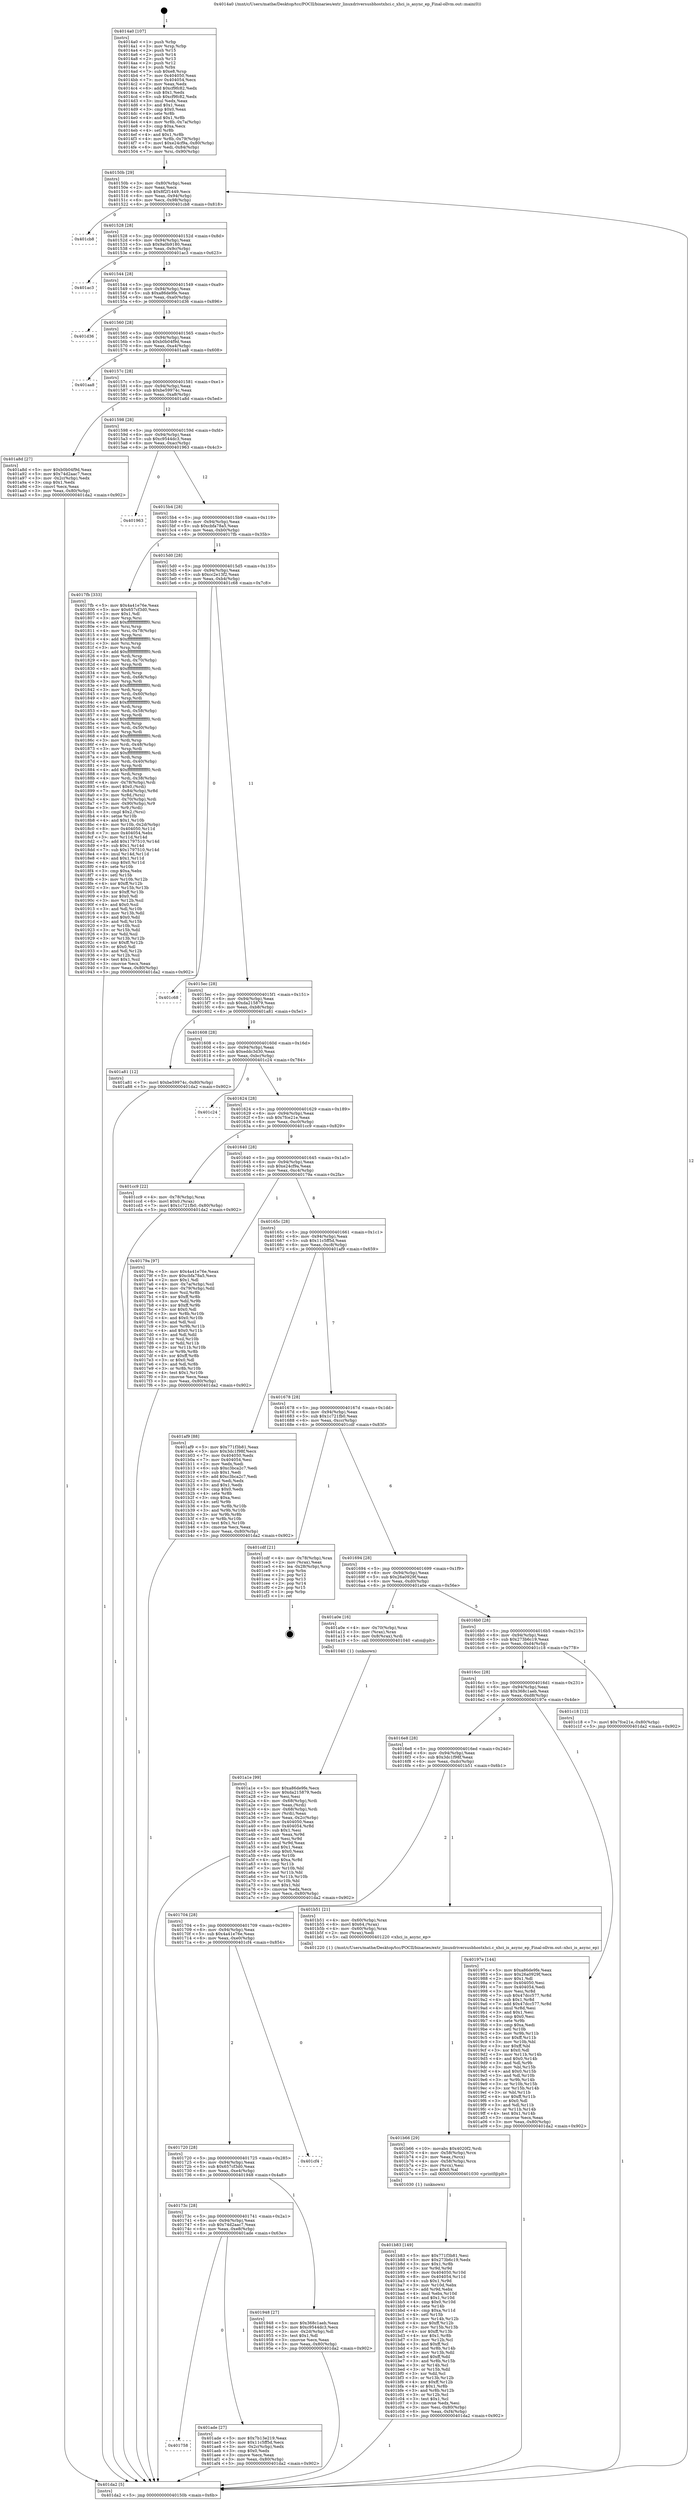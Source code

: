digraph "0x4014a0" {
  label = "0x4014a0 (/mnt/c/Users/mathe/Desktop/tcc/POCII/binaries/extr_linuxdriversusbhostxhci.c_xhci_is_async_ep_Final-ollvm.out::main(0))"
  labelloc = "t"
  node[shape=record]

  Entry [label="",width=0.3,height=0.3,shape=circle,fillcolor=black,style=filled]
  "0x40150b" [label="{
     0x40150b [29]\l
     | [instrs]\l
     &nbsp;&nbsp;0x40150b \<+3\>: mov -0x80(%rbp),%eax\l
     &nbsp;&nbsp;0x40150e \<+2\>: mov %eax,%ecx\l
     &nbsp;&nbsp;0x401510 \<+6\>: sub $0x8f2f1449,%ecx\l
     &nbsp;&nbsp;0x401516 \<+6\>: mov %eax,-0x94(%rbp)\l
     &nbsp;&nbsp;0x40151c \<+6\>: mov %ecx,-0x98(%rbp)\l
     &nbsp;&nbsp;0x401522 \<+6\>: je 0000000000401cb8 \<main+0x818\>\l
  }"]
  "0x401cb8" [label="{
     0x401cb8\l
  }", style=dashed]
  "0x401528" [label="{
     0x401528 [28]\l
     | [instrs]\l
     &nbsp;&nbsp;0x401528 \<+5\>: jmp 000000000040152d \<main+0x8d\>\l
     &nbsp;&nbsp;0x40152d \<+6\>: mov -0x94(%rbp),%eax\l
     &nbsp;&nbsp;0x401533 \<+5\>: sub $0x9a0b9180,%eax\l
     &nbsp;&nbsp;0x401538 \<+6\>: mov %eax,-0x9c(%rbp)\l
     &nbsp;&nbsp;0x40153e \<+6\>: je 0000000000401ac3 \<main+0x623\>\l
  }"]
  Exit [label="",width=0.3,height=0.3,shape=circle,fillcolor=black,style=filled,peripheries=2]
  "0x401ac3" [label="{
     0x401ac3\l
  }", style=dashed]
  "0x401544" [label="{
     0x401544 [28]\l
     | [instrs]\l
     &nbsp;&nbsp;0x401544 \<+5\>: jmp 0000000000401549 \<main+0xa9\>\l
     &nbsp;&nbsp;0x401549 \<+6\>: mov -0x94(%rbp),%eax\l
     &nbsp;&nbsp;0x40154f \<+5\>: sub $0xa86de9fe,%eax\l
     &nbsp;&nbsp;0x401554 \<+6\>: mov %eax,-0xa0(%rbp)\l
     &nbsp;&nbsp;0x40155a \<+6\>: je 0000000000401d36 \<main+0x896\>\l
  }"]
  "0x401b83" [label="{
     0x401b83 [149]\l
     | [instrs]\l
     &nbsp;&nbsp;0x401b83 \<+5\>: mov $0x771f3b81,%esi\l
     &nbsp;&nbsp;0x401b88 \<+5\>: mov $0x273b6c19,%edx\l
     &nbsp;&nbsp;0x401b8d \<+3\>: mov $0x1,%r8b\l
     &nbsp;&nbsp;0x401b90 \<+3\>: xor %r9d,%r9d\l
     &nbsp;&nbsp;0x401b93 \<+8\>: mov 0x404050,%r10d\l
     &nbsp;&nbsp;0x401b9b \<+8\>: mov 0x404054,%r11d\l
     &nbsp;&nbsp;0x401ba3 \<+4\>: sub $0x1,%r9d\l
     &nbsp;&nbsp;0x401ba7 \<+3\>: mov %r10d,%ebx\l
     &nbsp;&nbsp;0x401baa \<+3\>: add %r9d,%ebx\l
     &nbsp;&nbsp;0x401bad \<+4\>: imul %ebx,%r10d\l
     &nbsp;&nbsp;0x401bb1 \<+4\>: and $0x1,%r10d\l
     &nbsp;&nbsp;0x401bb5 \<+4\>: cmp $0x0,%r10d\l
     &nbsp;&nbsp;0x401bb9 \<+4\>: sete %r14b\l
     &nbsp;&nbsp;0x401bbd \<+4\>: cmp $0xa,%r11d\l
     &nbsp;&nbsp;0x401bc1 \<+4\>: setl %r15b\l
     &nbsp;&nbsp;0x401bc5 \<+3\>: mov %r14b,%r12b\l
     &nbsp;&nbsp;0x401bc8 \<+4\>: xor $0xff,%r12b\l
     &nbsp;&nbsp;0x401bcc \<+3\>: mov %r15b,%r13b\l
     &nbsp;&nbsp;0x401bcf \<+4\>: xor $0xff,%r13b\l
     &nbsp;&nbsp;0x401bd3 \<+4\>: xor $0x1,%r8b\l
     &nbsp;&nbsp;0x401bd7 \<+3\>: mov %r12b,%cl\l
     &nbsp;&nbsp;0x401bda \<+3\>: and $0xff,%cl\l
     &nbsp;&nbsp;0x401bdd \<+3\>: and %r8b,%r14b\l
     &nbsp;&nbsp;0x401be0 \<+3\>: mov %r13b,%dil\l
     &nbsp;&nbsp;0x401be3 \<+4\>: and $0xff,%dil\l
     &nbsp;&nbsp;0x401be7 \<+3\>: and %r8b,%r15b\l
     &nbsp;&nbsp;0x401bea \<+3\>: or %r14b,%cl\l
     &nbsp;&nbsp;0x401bed \<+3\>: or %r15b,%dil\l
     &nbsp;&nbsp;0x401bf0 \<+3\>: xor %dil,%cl\l
     &nbsp;&nbsp;0x401bf3 \<+3\>: or %r13b,%r12b\l
     &nbsp;&nbsp;0x401bf6 \<+4\>: xor $0xff,%r12b\l
     &nbsp;&nbsp;0x401bfa \<+4\>: or $0x1,%r8b\l
     &nbsp;&nbsp;0x401bfe \<+3\>: and %r8b,%r12b\l
     &nbsp;&nbsp;0x401c01 \<+3\>: or %r12b,%cl\l
     &nbsp;&nbsp;0x401c04 \<+3\>: test $0x1,%cl\l
     &nbsp;&nbsp;0x401c07 \<+3\>: cmovne %edx,%esi\l
     &nbsp;&nbsp;0x401c0a \<+3\>: mov %esi,-0x80(%rbp)\l
     &nbsp;&nbsp;0x401c0d \<+6\>: mov %eax,-0xf4(%rbp)\l
     &nbsp;&nbsp;0x401c13 \<+5\>: jmp 0000000000401da2 \<main+0x902\>\l
  }"]
  "0x401d36" [label="{
     0x401d36\l
  }", style=dashed]
  "0x401560" [label="{
     0x401560 [28]\l
     | [instrs]\l
     &nbsp;&nbsp;0x401560 \<+5\>: jmp 0000000000401565 \<main+0xc5\>\l
     &nbsp;&nbsp;0x401565 \<+6\>: mov -0x94(%rbp),%eax\l
     &nbsp;&nbsp;0x40156b \<+5\>: sub $0xb0b04f9d,%eax\l
     &nbsp;&nbsp;0x401570 \<+6\>: mov %eax,-0xa4(%rbp)\l
     &nbsp;&nbsp;0x401576 \<+6\>: je 0000000000401aa8 \<main+0x608\>\l
  }"]
  "0x401b66" [label="{
     0x401b66 [29]\l
     | [instrs]\l
     &nbsp;&nbsp;0x401b66 \<+10\>: movabs $0x4020f2,%rdi\l
     &nbsp;&nbsp;0x401b70 \<+4\>: mov -0x58(%rbp),%rcx\l
     &nbsp;&nbsp;0x401b74 \<+2\>: mov %eax,(%rcx)\l
     &nbsp;&nbsp;0x401b76 \<+4\>: mov -0x58(%rbp),%rcx\l
     &nbsp;&nbsp;0x401b7a \<+2\>: mov (%rcx),%esi\l
     &nbsp;&nbsp;0x401b7c \<+2\>: mov $0x0,%al\l
     &nbsp;&nbsp;0x401b7e \<+5\>: call 0000000000401030 \<printf@plt\>\l
     | [calls]\l
     &nbsp;&nbsp;0x401030 \{1\} (unknown)\l
  }"]
  "0x401aa8" [label="{
     0x401aa8\l
  }", style=dashed]
  "0x40157c" [label="{
     0x40157c [28]\l
     | [instrs]\l
     &nbsp;&nbsp;0x40157c \<+5\>: jmp 0000000000401581 \<main+0xe1\>\l
     &nbsp;&nbsp;0x401581 \<+6\>: mov -0x94(%rbp),%eax\l
     &nbsp;&nbsp;0x401587 \<+5\>: sub $0xbe59974c,%eax\l
     &nbsp;&nbsp;0x40158c \<+6\>: mov %eax,-0xa8(%rbp)\l
     &nbsp;&nbsp;0x401592 \<+6\>: je 0000000000401a8d \<main+0x5ed\>\l
  }"]
  "0x401758" [label="{
     0x401758\l
  }", style=dashed]
  "0x401a8d" [label="{
     0x401a8d [27]\l
     | [instrs]\l
     &nbsp;&nbsp;0x401a8d \<+5\>: mov $0xb0b04f9d,%eax\l
     &nbsp;&nbsp;0x401a92 \<+5\>: mov $0x74d2aac7,%ecx\l
     &nbsp;&nbsp;0x401a97 \<+3\>: mov -0x2c(%rbp),%edx\l
     &nbsp;&nbsp;0x401a9a \<+3\>: cmp $0x1,%edx\l
     &nbsp;&nbsp;0x401a9d \<+3\>: cmovl %ecx,%eax\l
     &nbsp;&nbsp;0x401aa0 \<+3\>: mov %eax,-0x80(%rbp)\l
     &nbsp;&nbsp;0x401aa3 \<+5\>: jmp 0000000000401da2 \<main+0x902\>\l
  }"]
  "0x401598" [label="{
     0x401598 [28]\l
     | [instrs]\l
     &nbsp;&nbsp;0x401598 \<+5\>: jmp 000000000040159d \<main+0xfd\>\l
     &nbsp;&nbsp;0x40159d \<+6\>: mov -0x94(%rbp),%eax\l
     &nbsp;&nbsp;0x4015a3 \<+5\>: sub $0xc9544dc3,%eax\l
     &nbsp;&nbsp;0x4015a8 \<+6\>: mov %eax,-0xac(%rbp)\l
     &nbsp;&nbsp;0x4015ae \<+6\>: je 0000000000401963 \<main+0x4c3\>\l
  }"]
  "0x401ade" [label="{
     0x401ade [27]\l
     | [instrs]\l
     &nbsp;&nbsp;0x401ade \<+5\>: mov $0x7b13e219,%eax\l
     &nbsp;&nbsp;0x401ae3 \<+5\>: mov $0x11c5ff5d,%ecx\l
     &nbsp;&nbsp;0x401ae8 \<+3\>: mov -0x2c(%rbp),%edx\l
     &nbsp;&nbsp;0x401aeb \<+3\>: cmp $0x0,%edx\l
     &nbsp;&nbsp;0x401aee \<+3\>: cmove %ecx,%eax\l
     &nbsp;&nbsp;0x401af1 \<+3\>: mov %eax,-0x80(%rbp)\l
     &nbsp;&nbsp;0x401af4 \<+5\>: jmp 0000000000401da2 \<main+0x902\>\l
  }"]
  "0x401963" [label="{
     0x401963\l
  }", style=dashed]
  "0x4015b4" [label="{
     0x4015b4 [28]\l
     | [instrs]\l
     &nbsp;&nbsp;0x4015b4 \<+5\>: jmp 00000000004015b9 \<main+0x119\>\l
     &nbsp;&nbsp;0x4015b9 \<+6\>: mov -0x94(%rbp),%eax\l
     &nbsp;&nbsp;0x4015bf \<+5\>: sub $0xcbfa78a5,%eax\l
     &nbsp;&nbsp;0x4015c4 \<+6\>: mov %eax,-0xb0(%rbp)\l
     &nbsp;&nbsp;0x4015ca \<+6\>: je 00000000004017fb \<main+0x35b\>\l
  }"]
  "0x401a1e" [label="{
     0x401a1e [99]\l
     | [instrs]\l
     &nbsp;&nbsp;0x401a1e \<+5\>: mov $0xa86de9fe,%ecx\l
     &nbsp;&nbsp;0x401a23 \<+5\>: mov $0xda215879,%edx\l
     &nbsp;&nbsp;0x401a28 \<+2\>: xor %esi,%esi\l
     &nbsp;&nbsp;0x401a2a \<+4\>: mov -0x68(%rbp),%rdi\l
     &nbsp;&nbsp;0x401a2e \<+2\>: mov %eax,(%rdi)\l
     &nbsp;&nbsp;0x401a30 \<+4\>: mov -0x68(%rbp),%rdi\l
     &nbsp;&nbsp;0x401a34 \<+2\>: mov (%rdi),%eax\l
     &nbsp;&nbsp;0x401a36 \<+3\>: mov %eax,-0x2c(%rbp)\l
     &nbsp;&nbsp;0x401a39 \<+7\>: mov 0x404050,%eax\l
     &nbsp;&nbsp;0x401a40 \<+8\>: mov 0x404054,%r8d\l
     &nbsp;&nbsp;0x401a48 \<+3\>: sub $0x1,%esi\l
     &nbsp;&nbsp;0x401a4b \<+3\>: mov %eax,%r9d\l
     &nbsp;&nbsp;0x401a4e \<+3\>: add %esi,%r9d\l
     &nbsp;&nbsp;0x401a51 \<+4\>: imul %r9d,%eax\l
     &nbsp;&nbsp;0x401a55 \<+3\>: and $0x1,%eax\l
     &nbsp;&nbsp;0x401a58 \<+3\>: cmp $0x0,%eax\l
     &nbsp;&nbsp;0x401a5b \<+4\>: sete %r10b\l
     &nbsp;&nbsp;0x401a5f \<+4\>: cmp $0xa,%r8d\l
     &nbsp;&nbsp;0x401a63 \<+4\>: setl %r11b\l
     &nbsp;&nbsp;0x401a67 \<+3\>: mov %r10b,%bl\l
     &nbsp;&nbsp;0x401a6a \<+3\>: and %r11b,%bl\l
     &nbsp;&nbsp;0x401a6d \<+3\>: xor %r11b,%r10b\l
     &nbsp;&nbsp;0x401a70 \<+3\>: or %r10b,%bl\l
     &nbsp;&nbsp;0x401a73 \<+3\>: test $0x1,%bl\l
     &nbsp;&nbsp;0x401a76 \<+3\>: cmovne %edx,%ecx\l
     &nbsp;&nbsp;0x401a79 \<+3\>: mov %ecx,-0x80(%rbp)\l
     &nbsp;&nbsp;0x401a7c \<+5\>: jmp 0000000000401da2 \<main+0x902\>\l
  }"]
  "0x4017fb" [label="{
     0x4017fb [333]\l
     | [instrs]\l
     &nbsp;&nbsp;0x4017fb \<+5\>: mov $0x4a41e76e,%eax\l
     &nbsp;&nbsp;0x401800 \<+5\>: mov $0x657cf3d0,%ecx\l
     &nbsp;&nbsp;0x401805 \<+2\>: mov $0x1,%dl\l
     &nbsp;&nbsp;0x401807 \<+3\>: mov %rsp,%rsi\l
     &nbsp;&nbsp;0x40180a \<+4\>: add $0xfffffffffffffff0,%rsi\l
     &nbsp;&nbsp;0x40180e \<+3\>: mov %rsi,%rsp\l
     &nbsp;&nbsp;0x401811 \<+4\>: mov %rsi,-0x78(%rbp)\l
     &nbsp;&nbsp;0x401815 \<+3\>: mov %rsp,%rsi\l
     &nbsp;&nbsp;0x401818 \<+4\>: add $0xfffffffffffffff0,%rsi\l
     &nbsp;&nbsp;0x40181c \<+3\>: mov %rsi,%rsp\l
     &nbsp;&nbsp;0x40181f \<+3\>: mov %rsp,%rdi\l
     &nbsp;&nbsp;0x401822 \<+4\>: add $0xfffffffffffffff0,%rdi\l
     &nbsp;&nbsp;0x401826 \<+3\>: mov %rdi,%rsp\l
     &nbsp;&nbsp;0x401829 \<+4\>: mov %rdi,-0x70(%rbp)\l
     &nbsp;&nbsp;0x40182d \<+3\>: mov %rsp,%rdi\l
     &nbsp;&nbsp;0x401830 \<+4\>: add $0xfffffffffffffff0,%rdi\l
     &nbsp;&nbsp;0x401834 \<+3\>: mov %rdi,%rsp\l
     &nbsp;&nbsp;0x401837 \<+4\>: mov %rdi,-0x68(%rbp)\l
     &nbsp;&nbsp;0x40183b \<+3\>: mov %rsp,%rdi\l
     &nbsp;&nbsp;0x40183e \<+4\>: add $0xfffffffffffffff0,%rdi\l
     &nbsp;&nbsp;0x401842 \<+3\>: mov %rdi,%rsp\l
     &nbsp;&nbsp;0x401845 \<+4\>: mov %rdi,-0x60(%rbp)\l
     &nbsp;&nbsp;0x401849 \<+3\>: mov %rsp,%rdi\l
     &nbsp;&nbsp;0x40184c \<+4\>: add $0xfffffffffffffff0,%rdi\l
     &nbsp;&nbsp;0x401850 \<+3\>: mov %rdi,%rsp\l
     &nbsp;&nbsp;0x401853 \<+4\>: mov %rdi,-0x58(%rbp)\l
     &nbsp;&nbsp;0x401857 \<+3\>: mov %rsp,%rdi\l
     &nbsp;&nbsp;0x40185a \<+4\>: add $0xfffffffffffffff0,%rdi\l
     &nbsp;&nbsp;0x40185e \<+3\>: mov %rdi,%rsp\l
     &nbsp;&nbsp;0x401861 \<+4\>: mov %rdi,-0x50(%rbp)\l
     &nbsp;&nbsp;0x401865 \<+3\>: mov %rsp,%rdi\l
     &nbsp;&nbsp;0x401868 \<+4\>: add $0xfffffffffffffff0,%rdi\l
     &nbsp;&nbsp;0x40186c \<+3\>: mov %rdi,%rsp\l
     &nbsp;&nbsp;0x40186f \<+4\>: mov %rdi,-0x48(%rbp)\l
     &nbsp;&nbsp;0x401873 \<+3\>: mov %rsp,%rdi\l
     &nbsp;&nbsp;0x401876 \<+4\>: add $0xfffffffffffffff0,%rdi\l
     &nbsp;&nbsp;0x40187a \<+3\>: mov %rdi,%rsp\l
     &nbsp;&nbsp;0x40187d \<+4\>: mov %rdi,-0x40(%rbp)\l
     &nbsp;&nbsp;0x401881 \<+3\>: mov %rsp,%rdi\l
     &nbsp;&nbsp;0x401884 \<+4\>: add $0xfffffffffffffff0,%rdi\l
     &nbsp;&nbsp;0x401888 \<+3\>: mov %rdi,%rsp\l
     &nbsp;&nbsp;0x40188b \<+4\>: mov %rdi,-0x38(%rbp)\l
     &nbsp;&nbsp;0x40188f \<+4\>: mov -0x78(%rbp),%rdi\l
     &nbsp;&nbsp;0x401893 \<+6\>: movl $0x0,(%rdi)\l
     &nbsp;&nbsp;0x401899 \<+7\>: mov -0x84(%rbp),%r8d\l
     &nbsp;&nbsp;0x4018a0 \<+3\>: mov %r8d,(%rsi)\l
     &nbsp;&nbsp;0x4018a3 \<+4\>: mov -0x70(%rbp),%rdi\l
     &nbsp;&nbsp;0x4018a7 \<+7\>: mov -0x90(%rbp),%r9\l
     &nbsp;&nbsp;0x4018ae \<+3\>: mov %r9,(%rdi)\l
     &nbsp;&nbsp;0x4018b1 \<+3\>: cmpl $0x2,(%rsi)\l
     &nbsp;&nbsp;0x4018b4 \<+4\>: setne %r10b\l
     &nbsp;&nbsp;0x4018b8 \<+4\>: and $0x1,%r10b\l
     &nbsp;&nbsp;0x4018bc \<+4\>: mov %r10b,-0x2d(%rbp)\l
     &nbsp;&nbsp;0x4018c0 \<+8\>: mov 0x404050,%r11d\l
     &nbsp;&nbsp;0x4018c8 \<+7\>: mov 0x404054,%ebx\l
     &nbsp;&nbsp;0x4018cf \<+3\>: mov %r11d,%r14d\l
     &nbsp;&nbsp;0x4018d2 \<+7\>: add $0x1797510,%r14d\l
     &nbsp;&nbsp;0x4018d9 \<+4\>: sub $0x1,%r14d\l
     &nbsp;&nbsp;0x4018dd \<+7\>: sub $0x1797510,%r14d\l
     &nbsp;&nbsp;0x4018e4 \<+4\>: imul %r14d,%r11d\l
     &nbsp;&nbsp;0x4018e8 \<+4\>: and $0x1,%r11d\l
     &nbsp;&nbsp;0x4018ec \<+4\>: cmp $0x0,%r11d\l
     &nbsp;&nbsp;0x4018f0 \<+4\>: sete %r10b\l
     &nbsp;&nbsp;0x4018f4 \<+3\>: cmp $0xa,%ebx\l
     &nbsp;&nbsp;0x4018f7 \<+4\>: setl %r15b\l
     &nbsp;&nbsp;0x4018fb \<+3\>: mov %r10b,%r12b\l
     &nbsp;&nbsp;0x4018fe \<+4\>: xor $0xff,%r12b\l
     &nbsp;&nbsp;0x401902 \<+3\>: mov %r15b,%r13b\l
     &nbsp;&nbsp;0x401905 \<+4\>: xor $0xff,%r13b\l
     &nbsp;&nbsp;0x401909 \<+3\>: xor $0x0,%dl\l
     &nbsp;&nbsp;0x40190c \<+3\>: mov %r12b,%sil\l
     &nbsp;&nbsp;0x40190f \<+4\>: and $0x0,%sil\l
     &nbsp;&nbsp;0x401913 \<+3\>: and %dl,%r10b\l
     &nbsp;&nbsp;0x401916 \<+3\>: mov %r13b,%dil\l
     &nbsp;&nbsp;0x401919 \<+4\>: and $0x0,%dil\l
     &nbsp;&nbsp;0x40191d \<+3\>: and %dl,%r15b\l
     &nbsp;&nbsp;0x401920 \<+3\>: or %r10b,%sil\l
     &nbsp;&nbsp;0x401923 \<+3\>: or %r15b,%dil\l
     &nbsp;&nbsp;0x401926 \<+3\>: xor %dil,%sil\l
     &nbsp;&nbsp;0x401929 \<+3\>: or %r13b,%r12b\l
     &nbsp;&nbsp;0x40192c \<+4\>: xor $0xff,%r12b\l
     &nbsp;&nbsp;0x401930 \<+3\>: or $0x0,%dl\l
     &nbsp;&nbsp;0x401933 \<+3\>: and %dl,%r12b\l
     &nbsp;&nbsp;0x401936 \<+3\>: or %r12b,%sil\l
     &nbsp;&nbsp;0x401939 \<+4\>: test $0x1,%sil\l
     &nbsp;&nbsp;0x40193d \<+3\>: cmovne %ecx,%eax\l
     &nbsp;&nbsp;0x401940 \<+3\>: mov %eax,-0x80(%rbp)\l
     &nbsp;&nbsp;0x401943 \<+5\>: jmp 0000000000401da2 \<main+0x902\>\l
  }"]
  "0x4015d0" [label="{
     0x4015d0 [28]\l
     | [instrs]\l
     &nbsp;&nbsp;0x4015d0 \<+5\>: jmp 00000000004015d5 \<main+0x135\>\l
     &nbsp;&nbsp;0x4015d5 \<+6\>: mov -0x94(%rbp),%eax\l
     &nbsp;&nbsp;0x4015db \<+5\>: sub $0xcc2e13f2,%eax\l
     &nbsp;&nbsp;0x4015e0 \<+6\>: mov %eax,-0xb4(%rbp)\l
     &nbsp;&nbsp;0x4015e6 \<+6\>: je 0000000000401c68 \<main+0x7c8\>\l
  }"]
  "0x40173c" [label="{
     0x40173c [28]\l
     | [instrs]\l
     &nbsp;&nbsp;0x40173c \<+5\>: jmp 0000000000401741 \<main+0x2a1\>\l
     &nbsp;&nbsp;0x401741 \<+6\>: mov -0x94(%rbp),%eax\l
     &nbsp;&nbsp;0x401747 \<+5\>: sub $0x74d2aac7,%eax\l
     &nbsp;&nbsp;0x40174c \<+6\>: mov %eax,-0xe8(%rbp)\l
     &nbsp;&nbsp;0x401752 \<+6\>: je 0000000000401ade \<main+0x63e\>\l
  }"]
  "0x401c68" [label="{
     0x401c68\l
  }", style=dashed]
  "0x4015ec" [label="{
     0x4015ec [28]\l
     | [instrs]\l
     &nbsp;&nbsp;0x4015ec \<+5\>: jmp 00000000004015f1 \<main+0x151\>\l
     &nbsp;&nbsp;0x4015f1 \<+6\>: mov -0x94(%rbp),%eax\l
     &nbsp;&nbsp;0x4015f7 \<+5\>: sub $0xda215879,%eax\l
     &nbsp;&nbsp;0x4015fc \<+6\>: mov %eax,-0xb8(%rbp)\l
     &nbsp;&nbsp;0x401602 \<+6\>: je 0000000000401a81 \<main+0x5e1\>\l
  }"]
  "0x401948" [label="{
     0x401948 [27]\l
     | [instrs]\l
     &nbsp;&nbsp;0x401948 \<+5\>: mov $0x368c1aeb,%eax\l
     &nbsp;&nbsp;0x40194d \<+5\>: mov $0xc9544dc3,%ecx\l
     &nbsp;&nbsp;0x401952 \<+3\>: mov -0x2d(%rbp),%dl\l
     &nbsp;&nbsp;0x401955 \<+3\>: test $0x1,%dl\l
     &nbsp;&nbsp;0x401958 \<+3\>: cmovne %ecx,%eax\l
     &nbsp;&nbsp;0x40195b \<+3\>: mov %eax,-0x80(%rbp)\l
     &nbsp;&nbsp;0x40195e \<+5\>: jmp 0000000000401da2 \<main+0x902\>\l
  }"]
  "0x401a81" [label="{
     0x401a81 [12]\l
     | [instrs]\l
     &nbsp;&nbsp;0x401a81 \<+7\>: movl $0xbe59974c,-0x80(%rbp)\l
     &nbsp;&nbsp;0x401a88 \<+5\>: jmp 0000000000401da2 \<main+0x902\>\l
  }"]
  "0x401608" [label="{
     0x401608 [28]\l
     | [instrs]\l
     &nbsp;&nbsp;0x401608 \<+5\>: jmp 000000000040160d \<main+0x16d\>\l
     &nbsp;&nbsp;0x40160d \<+6\>: mov -0x94(%rbp),%eax\l
     &nbsp;&nbsp;0x401613 \<+5\>: sub $0xeddc3d30,%eax\l
     &nbsp;&nbsp;0x401618 \<+6\>: mov %eax,-0xbc(%rbp)\l
     &nbsp;&nbsp;0x40161e \<+6\>: je 0000000000401c24 \<main+0x784\>\l
  }"]
  "0x401720" [label="{
     0x401720 [28]\l
     | [instrs]\l
     &nbsp;&nbsp;0x401720 \<+5\>: jmp 0000000000401725 \<main+0x285\>\l
     &nbsp;&nbsp;0x401725 \<+6\>: mov -0x94(%rbp),%eax\l
     &nbsp;&nbsp;0x40172b \<+5\>: sub $0x657cf3d0,%eax\l
     &nbsp;&nbsp;0x401730 \<+6\>: mov %eax,-0xe4(%rbp)\l
     &nbsp;&nbsp;0x401736 \<+6\>: je 0000000000401948 \<main+0x4a8\>\l
  }"]
  "0x401c24" [label="{
     0x401c24\l
  }", style=dashed]
  "0x401624" [label="{
     0x401624 [28]\l
     | [instrs]\l
     &nbsp;&nbsp;0x401624 \<+5\>: jmp 0000000000401629 \<main+0x189\>\l
     &nbsp;&nbsp;0x401629 \<+6\>: mov -0x94(%rbp),%eax\l
     &nbsp;&nbsp;0x40162f \<+5\>: sub $0x7fce21e,%eax\l
     &nbsp;&nbsp;0x401634 \<+6\>: mov %eax,-0xc0(%rbp)\l
     &nbsp;&nbsp;0x40163a \<+6\>: je 0000000000401cc9 \<main+0x829\>\l
  }"]
  "0x401cf4" [label="{
     0x401cf4\l
  }", style=dashed]
  "0x401cc9" [label="{
     0x401cc9 [22]\l
     | [instrs]\l
     &nbsp;&nbsp;0x401cc9 \<+4\>: mov -0x78(%rbp),%rax\l
     &nbsp;&nbsp;0x401ccd \<+6\>: movl $0x0,(%rax)\l
     &nbsp;&nbsp;0x401cd3 \<+7\>: movl $0x1c721fb0,-0x80(%rbp)\l
     &nbsp;&nbsp;0x401cda \<+5\>: jmp 0000000000401da2 \<main+0x902\>\l
  }"]
  "0x401640" [label="{
     0x401640 [28]\l
     | [instrs]\l
     &nbsp;&nbsp;0x401640 \<+5\>: jmp 0000000000401645 \<main+0x1a5\>\l
     &nbsp;&nbsp;0x401645 \<+6\>: mov -0x94(%rbp),%eax\l
     &nbsp;&nbsp;0x40164b \<+5\>: sub $0xe24cf9a,%eax\l
     &nbsp;&nbsp;0x401650 \<+6\>: mov %eax,-0xc4(%rbp)\l
     &nbsp;&nbsp;0x401656 \<+6\>: je 000000000040179a \<main+0x2fa\>\l
  }"]
  "0x401704" [label="{
     0x401704 [28]\l
     | [instrs]\l
     &nbsp;&nbsp;0x401704 \<+5\>: jmp 0000000000401709 \<main+0x269\>\l
     &nbsp;&nbsp;0x401709 \<+6\>: mov -0x94(%rbp),%eax\l
     &nbsp;&nbsp;0x40170f \<+5\>: sub $0x4a41e76e,%eax\l
     &nbsp;&nbsp;0x401714 \<+6\>: mov %eax,-0xe0(%rbp)\l
     &nbsp;&nbsp;0x40171a \<+6\>: je 0000000000401cf4 \<main+0x854\>\l
  }"]
  "0x40179a" [label="{
     0x40179a [97]\l
     | [instrs]\l
     &nbsp;&nbsp;0x40179a \<+5\>: mov $0x4a41e76e,%eax\l
     &nbsp;&nbsp;0x40179f \<+5\>: mov $0xcbfa78a5,%ecx\l
     &nbsp;&nbsp;0x4017a4 \<+2\>: mov $0x1,%dl\l
     &nbsp;&nbsp;0x4017a6 \<+4\>: mov -0x7a(%rbp),%sil\l
     &nbsp;&nbsp;0x4017aa \<+4\>: mov -0x79(%rbp),%dil\l
     &nbsp;&nbsp;0x4017ae \<+3\>: mov %sil,%r8b\l
     &nbsp;&nbsp;0x4017b1 \<+4\>: xor $0xff,%r8b\l
     &nbsp;&nbsp;0x4017b5 \<+3\>: mov %dil,%r9b\l
     &nbsp;&nbsp;0x4017b8 \<+4\>: xor $0xff,%r9b\l
     &nbsp;&nbsp;0x4017bc \<+3\>: xor $0x0,%dl\l
     &nbsp;&nbsp;0x4017bf \<+3\>: mov %r8b,%r10b\l
     &nbsp;&nbsp;0x4017c2 \<+4\>: and $0x0,%r10b\l
     &nbsp;&nbsp;0x4017c6 \<+3\>: and %dl,%sil\l
     &nbsp;&nbsp;0x4017c9 \<+3\>: mov %r9b,%r11b\l
     &nbsp;&nbsp;0x4017cc \<+4\>: and $0x0,%r11b\l
     &nbsp;&nbsp;0x4017d0 \<+3\>: and %dl,%dil\l
     &nbsp;&nbsp;0x4017d3 \<+3\>: or %sil,%r10b\l
     &nbsp;&nbsp;0x4017d6 \<+3\>: or %dil,%r11b\l
     &nbsp;&nbsp;0x4017d9 \<+3\>: xor %r11b,%r10b\l
     &nbsp;&nbsp;0x4017dc \<+3\>: or %r9b,%r8b\l
     &nbsp;&nbsp;0x4017df \<+4\>: xor $0xff,%r8b\l
     &nbsp;&nbsp;0x4017e3 \<+3\>: or $0x0,%dl\l
     &nbsp;&nbsp;0x4017e6 \<+3\>: and %dl,%r8b\l
     &nbsp;&nbsp;0x4017e9 \<+3\>: or %r8b,%r10b\l
     &nbsp;&nbsp;0x4017ec \<+4\>: test $0x1,%r10b\l
     &nbsp;&nbsp;0x4017f0 \<+3\>: cmovne %ecx,%eax\l
     &nbsp;&nbsp;0x4017f3 \<+3\>: mov %eax,-0x80(%rbp)\l
     &nbsp;&nbsp;0x4017f6 \<+5\>: jmp 0000000000401da2 \<main+0x902\>\l
  }"]
  "0x40165c" [label="{
     0x40165c [28]\l
     | [instrs]\l
     &nbsp;&nbsp;0x40165c \<+5\>: jmp 0000000000401661 \<main+0x1c1\>\l
     &nbsp;&nbsp;0x401661 \<+6\>: mov -0x94(%rbp),%eax\l
     &nbsp;&nbsp;0x401667 \<+5\>: sub $0x11c5ff5d,%eax\l
     &nbsp;&nbsp;0x40166c \<+6\>: mov %eax,-0xc8(%rbp)\l
     &nbsp;&nbsp;0x401672 \<+6\>: je 0000000000401af9 \<main+0x659\>\l
  }"]
  "0x401da2" [label="{
     0x401da2 [5]\l
     | [instrs]\l
     &nbsp;&nbsp;0x401da2 \<+5\>: jmp 000000000040150b \<main+0x6b\>\l
  }"]
  "0x4014a0" [label="{
     0x4014a0 [107]\l
     | [instrs]\l
     &nbsp;&nbsp;0x4014a0 \<+1\>: push %rbp\l
     &nbsp;&nbsp;0x4014a1 \<+3\>: mov %rsp,%rbp\l
     &nbsp;&nbsp;0x4014a4 \<+2\>: push %r15\l
     &nbsp;&nbsp;0x4014a6 \<+2\>: push %r14\l
     &nbsp;&nbsp;0x4014a8 \<+2\>: push %r13\l
     &nbsp;&nbsp;0x4014aa \<+2\>: push %r12\l
     &nbsp;&nbsp;0x4014ac \<+1\>: push %rbx\l
     &nbsp;&nbsp;0x4014ad \<+7\>: sub $0xe8,%rsp\l
     &nbsp;&nbsp;0x4014b4 \<+7\>: mov 0x404050,%eax\l
     &nbsp;&nbsp;0x4014bb \<+7\>: mov 0x404054,%ecx\l
     &nbsp;&nbsp;0x4014c2 \<+2\>: mov %eax,%edx\l
     &nbsp;&nbsp;0x4014c4 \<+6\>: add $0xcf9fc82,%edx\l
     &nbsp;&nbsp;0x4014ca \<+3\>: sub $0x1,%edx\l
     &nbsp;&nbsp;0x4014cd \<+6\>: sub $0xcf9fc82,%edx\l
     &nbsp;&nbsp;0x4014d3 \<+3\>: imul %edx,%eax\l
     &nbsp;&nbsp;0x4014d6 \<+3\>: and $0x1,%eax\l
     &nbsp;&nbsp;0x4014d9 \<+3\>: cmp $0x0,%eax\l
     &nbsp;&nbsp;0x4014dc \<+4\>: sete %r8b\l
     &nbsp;&nbsp;0x4014e0 \<+4\>: and $0x1,%r8b\l
     &nbsp;&nbsp;0x4014e4 \<+4\>: mov %r8b,-0x7a(%rbp)\l
     &nbsp;&nbsp;0x4014e8 \<+3\>: cmp $0xa,%ecx\l
     &nbsp;&nbsp;0x4014eb \<+4\>: setl %r8b\l
     &nbsp;&nbsp;0x4014ef \<+4\>: and $0x1,%r8b\l
     &nbsp;&nbsp;0x4014f3 \<+4\>: mov %r8b,-0x79(%rbp)\l
     &nbsp;&nbsp;0x4014f7 \<+7\>: movl $0xe24cf9a,-0x80(%rbp)\l
     &nbsp;&nbsp;0x4014fe \<+6\>: mov %edi,-0x84(%rbp)\l
     &nbsp;&nbsp;0x401504 \<+7\>: mov %rsi,-0x90(%rbp)\l
  }"]
  "0x401b51" [label="{
     0x401b51 [21]\l
     | [instrs]\l
     &nbsp;&nbsp;0x401b51 \<+4\>: mov -0x60(%rbp),%rax\l
     &nbsp;&nbsp;0x401b55 \<+6\>: movl $0x64,(%rax)\l
     &nbsp;&nbsp;0x401b5b \<+4\>: mov -0x60(%rbp),%rax\l
     &nbsp;&nbsp;0x401b5f \<+2\>: mov (%rax),%edi\l
     &nbsp;&nbsp;0x401b61 \<+5\>: call 0000000000401220 \<xhci_is_async_ep\>\l
     | [calls]\l
     &nbsp;&nbsp;0x401220 \{1\} (/mnt/c/Users/mathe/Desktop/tcc/POCII/binaries/extr_linuxdriversusbhostxhci.c_xhci_is_async_ep_Final-ollvm.out::xhci_is_async_ep)\l
  }"]
  "0x4016e8" [label="{
     0x4016e8 [28]\l
     | [instrs]\l
     &nbsp;&nbsp;0x4016e8 \<+5\>: jmp 00000000004016ed \<main+0x24d\>\l
     &nbsp;&nbsp;0x4016ed \<+6\>: mov -0x94(%rbp),%eax\l
     &nbsp;&nbsp;0x4016f3 \<+5\>: sub $0x3dc1f98f,%eax\l
     &nbsp;&nbsp;0x4016f8 \<+6\>: mov %eax,-0xdc(%rbp)\l
     &nbsp;&nbsp;0x4016fe \<+6\>: je 0000000000401b51 \<main+0x6b1\>\l
  }"]
  "0x401af9" [label="{
     0x401af9 [88]\l
     | [instrs]\l
     &nbsp;&nbsp;0x401af9 \<+5\>: mov $0x771f3b81,%eax\l
     &nbsp;&nbsp;0x401afe \<+5\>: mov $0x3dc1f98f,%ecx\l
     &nbsp;&nbsp;0x401b03 \<+7\>: mov 0x404050,%edx\l
     &nbsp;&nbsp;0x401b0a \<+7\>: mov 0x404054,%esi\l
     &nbsp;&nbsp;0x401b11 \<+2\>: mov %edx,%edi\l
     &nbsp;&nbsp;0x401b13 \<+6\>: sub $0xc3bca2c7,%edi\l
     &nbsp;&nbsp;0x401b19 \<+3\>: sub $0x1,%edi\l
     &nbsp;&nbsp;0x401b1c \<+6\>: add $0xc3bca2c7,%edi\l
     &nbsp;&nbsp;0x401b22 \<+3\>: imul %edi,%edx\l
     &nbsp;&nbsp;0x401b25 \<+3\>: and $0x1,%edx\l
     &nbsp;&nbsp;0x401b28 \<+3\>: cmp $0x0,%edx\l
     &nbsp;&nbsp;0x401b2b \<+4\>: sete %r8b\l
     &nbsp;&nbsp;0x401b2f \<+3\>: cmp $0xa,%esi\l
     &nbsp;&nbsp;0x401b32 \<+4\>: setl %r9b\l
     &nbsp;&nbsp;0x401b36 \<+3\>: mov %r8b,%r10b\l
     &nbsp;&nbsp;0x401b39 \<+3\>: and %r9b,%r10b\l
     &nbsp;&nbsp;0x401b3c \<+3\>: xor %r9b,%r8b\l
     &nbsp;&nbsp;0x401b3f \<+3\>: or %r8b,%r10b\l
     &nbsp;&nbsp;0x401b42 \<+4\>: test $0x1,%r10b\l
     &nbsp;&nbsp;0x401b46 \<+3\>: cmovne %ecx,%eax\l
     &nbsp;&nbsp;0x401b49 \<+3\>: mov %eax,-0x80(%rbp)\l
     &nbsp;&nbsp;0x401b4c \<+5\>: jmp 0000000000401da2 \<main+0x902\>\l
  }"]
  "0x401678" [label="{
     0x401678 [28]\l
     | [instrs]\l
     &nbsp;&nbsp;0x401678 \<+5\>: jmp 000000000040167d \<main+0x1dd\>\l
     &nbsp;&nbsp;0x40167d \<+6\>: mov -0x94(%rbp),%eax\l
     &nbsp;&nbsp;0x401683 \<+5\>: sub $0x1c721fb0,%eax\l
     &nbsp;&nbsp;0x401688 \<+6\>: mov %eax,-0xcc(%rbp)\l
     &nbsp;&nbsp;0x40168e \<+6\>: je 0000000000401cdf \<main+0x83f\>\l
  }"]
  "0x40197e" [label="{
     0x40197e [144]\l
     | [instrs]\l
     &nbsp;&nbsp;0x40197e \<+5\>: mov $0xa86de9fe,%eax\l
     &nbsp;&nbsp;0x401983 \<+5\>: mov $0x26a0929f,%ecx\l
     &nbsp;&nbsp;0x401988 \<+2\>: mov $0x1,%dl\l
     &nbsp;&nbsp;0x40198a \<+7\>: mov 0x404050,%esi\l
     &nbsp;&nbsp;0x401991 \<+7\>: mov 0x404054,%edi\l
     &nbsp;&nbsp;0x401998 \<+3\>: mov %esi,%r8d\l
     &nbsp;&nbsp;0x40199b \<+7\>: sub $0x47dcc577,%r8d\l
     &nbsp;&nbsp;0x4019a2 \<+4\>: sub $0x1,%r8d\l
     &nbsp;&nbsp;0x4019a6 \<+7\>: add $0x47dcc577,%r8d\l
     &nbsp;&nbsp;0x4019ad \<+4\>: imul %r8d,%esi\l
     &nbsp;&nbsp;0x4019b1 \<+3\>: and $0x1,%esi\l
     &nbsp;&nbsp;0x4019b4 \<+3\>: cmp $0x0,%esi\l
     &nbsp;&nbsp;0x4019b7 \<+4\>: sete %r9b\l
     &nbsp;&nbsp;0x4019bb \<+3\>: cmp $0xa,%edi\l
     &nbsp;&nbsp;0x4019be \<+4\>: setl %r10b\l
     &nbsp;&nbsp;0x4019c2 \<+3\>: mov %r9b,%r11b\l
     &nbsp;&nbsp;0x4019c5 \<+4\>: xor $0xff,%r11b\l
     &nbsp;&nbsp;0x4019c9 \<+3\>: mov %r10b,%bl\l
     &nbsp;&nbsp;0x4019cc \<+3\>: xor $0xff,%bl\l
     &nbsp;&nbsp;0x4019cf \<+3\>: xor $0x0,%dl\l
     &nbsp;&nbsp;0x4019d2 \<+3\>: mov %r11b,%r14b\l
     &nbsp;&nbsp;0x4019d5 \<+4\>: and $0x0,%r14b\l
     &nbsp;&nbsp;0x4019d9 \<+3\>: and %dl,%r9b\l
     &nbsp;&nbsp;0x4019dc \<+3\>: mov %bl,%r15b\l
     &nbsp;&nbsp;0x4019df \<+4\>: and $0x0,%r15b\l
     &nbsp;&nbsp;0x4019e3 \<+3\>: and %dl,%r10b\l
     &nbsp;&nbsp;0x4019e6 \<+3\>: or %r9b,%r14b\l
     &nbsp;&nbsp;0x4019e9 \<+3\>: or %r10b,%r15b\l
     &nbsp;&nbsp;0x4019ec \<+3\>: xor %r15b,%r14b\l
     &nbsp;&nbsp;0x4019ef \<+3\>: or %bl,%r11b\l
     &nbsp;&nbsp;0x4019f2 \<+4\>: xor $0xff,%r11b\l
     &nbsp;&nbsp;0x4019f6 \<+3\>: or $0x0,%dl\l
     &nbsp;&nbsp;0x4019f9 \<+3\>: and %dl,%r11b\l
     &nbsp;&nbsp;0x4019fc \<+3\>: or %r11b,%r14b\l
     &nbsp;&nbsp;0x4019ff \<+4\>: test $0x1,%r14b\l
     &nbsp;&nbsp;0x401a03 \<+3\>: cmovne %ecx,%eax\l
     &nbsp;&nbsp;0x401a06 \<+3\>: mov %eax,-0x80(%rbp)\l
     &nbsp;&nbsp;0x401a09 \<+5\>: jmp 0000000000401da2 \<main+0x902\>\l
  }"]
  "0x401cdf" [label="{
     0x401cdf [21]\l
     | [instrs]\l
     &nbsp;&nbsp;0x401cdf \<+4\>: mov -0x78(%rbp),%rax\l
     &nbsp;&nbsp;0x401ce3 \<+2\>: mov (%rax),%eax\l
     &nbsp;&nbsp;0x401ce5 \<+4\>: lea -0x28(%rbp),%rsp\l
     &nbsp;&nbsp;0x401ce9 \<+1\>: pop %rbx\l
     &nbsp;&nbsp;0x401cea \<+2\>: pop %r12\l
     &nbsp;&nbsp;0x401cec \<+2\>: pop %r13\l
     &nbsp;&nbsp;0x401cee \<+2\>: pop %r14\l
     &nbsp;&nbsp;0x401cf0 \<+2\>: pop %r15\l
     &nbsp;&nbsp;0x401cf2 \<+1\>: pop %rbp\l
     &nbsp;&nbsp;0x401cf3 \<+1\>: ret\l
  }"]
  "0x401694" [label="{
     0x401694 [28]\l
     | [instrs]\l
     &nbsp;&nbsp;0x401694 \<+5\>: jmp 0000000000401699 \<main+0x1f9\>\l
     &nbsp;&nbsp;0x401699 \<+6\>: mov -0x94(%rbp),%eax\l
     &nbsp;&nbsp;0x40169f \<+5\>: sub $0x26a0929f,%eax\l
     &nbsp;&nbsp;0x4016a4 \<+6\>: mov %eax,-0xd0(%rbp)\l
     &nbsp;&nbsp;0x4016aa \<+6\>: je 0000000000401a0e \<main+0x56e\>\l
  }"]
  "0x4016cc" [label="{
     0x4016cc [28]\l
     | [instrs]\l
     &nbsp;&nbsp;0x4016cc \<+5\>: jmp 00000000004016d1 \<main+0x231\>\l
     &nbsp;&nbsp;0x4016d1 \<+6\>: mov -0x94(%rbp),%eax\l
     &nbsp;&nbsp;0x4016d7 \<+5\>: sub $0x368c1aeb,%eax\l
     &nbsp;&nbsp;0x4016dc \<+6\>: mov %eax,-0xd8(%rbp)\l
     &nbsp;&nbsp;0x4016e2 \<+6\>: je 000000000040197e \<main+0x4de\>\l
  }"]
  "0x401a0e" [label="{
     0x401a0e [16]\l
     | [instrs]\l
     &nbsp;&nbsp;0x401a0e \<+4\>: mov -0x70(%rbp),%rax\l
     &nbsp;&nbsp;0x401a12 \<+3\>: mov (%rax),%rax\l
     &nbsp;&nbsp;0x401a15 \<+4\>: mov 0x8(%rax),%rdi\l
     &nbsp;&nbsp;0x401a19 \<+5\>: call 0000000000401040 \<atoi@plt\>\l
     | [calls]\l
     &nbsp;&nbsp;0x401040 \{1\} (unknown)\l
  }"]
  "0x4016b0" [label="{
     0x4016b0 [28]\l
     | [instrs]\l
     &nbsp;&nbsp;0x4016b0 \<+5\>: jmp 00000000004016b5 \<main+0x215\>\l
     &nbsp;&nbsp;0x4016b5 \<+6\>: mov -0x94(%rbp),%eax\l
     &nbsp;&nbsp;0x4016bb \<+5\>: sub $0x273b6c19,%eax\l
     &nbsp;&nbsp;0x4016c0 \<+6\>: mov %eax,-0xd4(%rbp)\l
     &nbsp;&nbsp;0x4016c6 \<+6\>: je 0000000000401c18 \<main+0x778\>\l
  }"]
  "0x401c18" [label="{
     0x401c18 [12]\l
     | [instrs]\l
     &nbsp;&nbsp;0x401c18 \<+7\>: movl $0x7fce21e,-0x80(%rbp)\l
     &nbsp;&nbsp;0x401c1f \<+5\>: jmp 0000000000401da2 \<main+0x902\>\l
  }"]
  Entry -> "0x4014a0" [label=" 1"]
  "0x40150b" -> "0x401cb8" [label=" 0"]
  "0x40150b" -> "0x401528" [label=" 13"]
  "0x401cdf" -> Exit [label=" 1"]
  "0x401528" -> "0x401ac3" [label=" 0"]
  "0x401528" -> "0x401544" [label=" 13"]
  "0x401cc9" -> "0x401da2" [label=" 1"]
  "0x401544" -> "0x401d36" [label=" 0"]
  "0x401544" -> "0x401560" [label=" 13"]
  "0x401c18" -> "0x401da2" [label=" 1"]
  "0x401560" -> "0x401aa8" [label=" 0"]
  "0x401560" -> "0x40157c" [label=" 13"]
  "0x401b83" -> "0x401da2" [label=" 1"]
  "0x40157c" -> "0x401a8d" [label=" 1"]
  "0x40157c" -> "0x401598" [label=" 12"]
  "0x401b66" -> "0x401b83" [label=" 1"]
  "0x401598" -> "0x401963" [label=" 0"]
  "0x401598" -> "0x4015b4" [label=" 12"]
  "0x401b51" -> "0x401b66" [label=" 1"]
  "0x4015b4" -> "0x4017fb" [label=" 1"]
  "0x4015b4" -> "0x4015d0" [label=" 11"]
  "0x401ade" -> "0x401da2" [label=" 1"]
  "0x4015d0" -> "0x401c68" [label=" 0"]
  "0x4015d0" -> "0x4015ec" [label=" 11"]
  "0x40173c" -> "0x401758" [label=" 0"]
  "0x4015ec" -> "0x401a81" [label=" 1"]
  "0x4015ec" -> "0x401608" [label=" 10"]
  "0x40173c" -> "0x401ade" [label=" 1"]
  "0x401608" -> "0x401c24" [label=" 0"]
  "0x401608" -> "0x401624" [label=" 10"]
  "0x401a8d" -> "0x401da2" [label=" 1"]
  "0x401624" -> "0x401cc9" [label=" 1"]
  "0x401624" -> "0x401640" [label=" 9"]
  "0x401a81" -> "0x401da2" [label=" 1"]
  "0x401640" -> "0x40179a" [label=" 1"]
  "0x401640" -> "0x40165c" [label=" 8"]
  "0x40179a" -> "0x401da2" [label=" 1"]
  "0x4014a0" -> "0x40150b" [label=" 1"]
  "0x401da2" -> "0x40150b" [label=" 12"]
  "0x401a0e" -> "0x401a1e" [label=" 1"]
  "0x4017fb" -> "0x401da2" [label=" 1"]
  "0x40197e" -> "0x401da2" [label=" 1"]
  "0x40165c" -> "0x401af9" [label=" 1"]
  "0x40165c" -> "0x401678" [label=" 7"]
  "0x401720" -> "0x40173c" [label=" 1"]
  "0x401678" -> "0x401cdf" [label=" 1"]
  "0x401678" -> "0x401694" [label=" 6"]
  "0x401720" -> "0x401948" [label=" 1"]
  "0x401694" -> "0x401a0e" [label=" 1"]
  "0x401694" -> "0x4016b0" [label=" 5"]
  "0x401704" -> "0x401720" [label=" 2"]
  "0x4016b0" -> "0x401c18" [label=" 1"]
  "0x4016b0" -> "0x4016cc" [label=" 4"]
  "0x401af9" -> "0x401da2" [label=" 1"]
  "0x4016cc" -> "0x40197e" [label=" 1"]
  "0x4016cc" -> "0x4016e8" [label=" 3"]
  "0x401948" -> "0x401da2" [label=" 1"]
  "0x4016e8" -> "0x401b51" [label=" 1"]
  "0x4016e8" -> "0x401704" [label=" 2"]
  "0x401a1e" -> "0x401da2" [label=" 1"]
  "0x401704" -> "0x401cf4" [label=" 0"]
}
